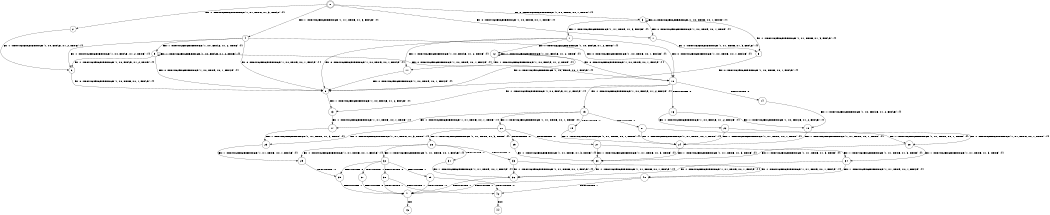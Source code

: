 digraph BCG {
size = "7, 10.5";
center = TRUE;
node [shape = circle];
0 [peripheries = 2];
0 -> 1 [label = "EX !0 !ATOMIC_EXCH_BRANCH (1, +0, TRUE, +0, 1, TRUE) !{}"];
0 -> 2 [label = "EX !1 !ATOMIC_EXCH_BRANCH (1, +1, TRUE, +1, 3, FALSE) !{}"];
0 -> 3 [label = "EX !0 !ATOMIC_EXCH_BRANCH (1, +0, TRUE, +0, 1, TRUE) !{}"];
0 -> 4 [label = "EX !1 !ATOMIC_EXCH_BRANCH (1, +1, TRUE, +1, 3, FALSE) !{}"];
1 -> 5 [label = "EX !1 !ATOMIC_EXCH_BRANCH (1, +1, TRUE, +1, 3, FALSE) !{}"];
2 -> 6 [label = "EX !1 !ATOMIC_EXCH_BRANCH (1, +0, FALSE, +1, 2, TRUE) !{}"];
3 -> 1 [label = "EX !0 !ATOMIC_EXCH_BRANCH (1, +0, TRUE, +0, 1, TRUE) !{}"];
3 -> 5 [label = "EX !1 !ATOMIC_EXCH_BRANCH (1, +1, TRUE, +1, 3, FALSE) !{}"];
3 -> 3 [label = "EX !0 !ATOMIC_EXCH_BRANCH (1, +0, TRUE, +0, 1, TRUE) !{}"];
3 -> 7 [label = "EX !1 !ATOMIC_EXCH_BRANCH (1, +1, TRUE, +1, 3, FALSE) !{}"];
4 -> 6 [label = "EX !1 !ATOMIC_EXCH_BRANCH (1, +0, FALSE, +1, 2, TRUE) !{}"];
4 -> 8 [label = "EX !0 !ATOMIC_EXCH_BRANCH (1, +0, TRUE, +0, 1, FALSE) !{}"];
4 -> 9 [label = "EX !1 !ATOMIC_EXCH_BRANCH (1, +0, FALSE, +1, 2, TRUE) !{}"];
4 -> 10 [label = "EX !0 !ATOMIC_EXCH_BRANCH (1, +0, TRUE, +0, 1, FALSE) !{}"];
5 -> 8 [label = "EX !0 !ATOMIC_EXCH_BRANCH (1, +0, TRUE, +0, 1, FALSE) !{}"];
6 -> 8 [label = "EX !0 !ATOMIC_EXCH_BRANCH (1, +0, TRUE, +0, 1, FALSE) !{}"];
7 -> 8 [label = "EX !0 !ATOMIC_EXCH_BRANCH (1, +0, TRUE, +0, 1, FALSE) !{}"];
7 -> 11 [label = "EX !1 !ATOMIC_EXCH_BRANCH (1, +0, FALSE, +1, 2, TRUE) !{}"];
7 -> 10 [label = "EX !0 !ATOMIC_EXCH_BRANCH (1, +0, TRUE, +0, 1, FALSE) !{}"];
7 -> 12 [label = "EX !1 !ATOMIC_EXCH_BRANCH (1, +0, FALSE, +1, 2, TRUE) !{}"];
8 -> 13 [label = "EX !1 !ATOMIC_EXCH_BRANCH (1, +0, FALSE, +1, 2, FALSE) !{}"];
9 -> 6 [label = "EX !1 !ATOMIC_EXCH_BRANCH (1, +0, FALSE, +1, 2, TRUE) !{}"];
9 -> 8 [label = "EX !0 !ATOMIC_EXCH_BRANCH (1, +0, TRUE, +0, 1, FALSE) !{}"];
9 -> 9 [label = "EX !1 !ATOMIC_EXCH_BRANCH (1, +0, FALSE, +1, 2, TRUE) !{}"];
9 -> 10 [label = "EX !0 !ATOMIC_EXCH_BRANCH (1, +0, TRUE, +0, 1, FALSE) !{}"];
10 -> 13 [label = "EX !1 !ATOMIC_EXCH_BRANCH (1, +0, FALSE, +1, 2, FALSE) !{}"];
10 -> 14 [label = "TERMINATE !0"];
10 -> 15 [label = "EX !1 !ATOMIC_EXCH_BRANCH (1, +0, FALSE, +1, 2, FALSE) !{}"];
10 -> 16 [label = "TERMINATE !0"];
11 -> 8 [label = "EX !0 !ATOMIC_EXCH_BRANCH (1, +0, TRUE, +0, 1, FALSE) !{}"];
12 -> 8 [label = "EX !0 !ATOMIC_EXCH_BRANCH (1, +0, TRUE, +0, 1, FALSE) !{}"];
12 -> 11 [label = "EX !1 !ATOMIC_EXCH_BRANCH (1, +0, FALSE, +1, 2, TRUE) !{}"];
12 -> 10 [label = "EX !0 !ATOMIC_EXCH_BRANCH (1, +0, TRUE, +0, 1, FALSE) !{}"];
12 -> 12 [label = "EX !1 !ATOMIC_EXCH_BRANCH (1, +0, FALSE, +1, 2, TRUE) !{}"];
13 -> 17 [label = "EX !1 !ATOMIC_EXCH_BRANCH (1, +1, TRUE, +0, 1, TRUE) !{}"];
14 -> 18 [label = "EX !1 !ATOMIC_EXCH_BRANCH (1, +0, FALSE, +1, 2, FALSE) !{}"];
15 -> 17 [label = "EX !1 !ATOMIC_EXCH_BRANCH (1, +1, TRUE, +0, 1, TRUE) !{}"];
15 -> 19 [label = "TERMINATE !0"];
15 -> 20 [label = "EX !1 !ATOMIC_EXCH_BRANCH (1, +1, TRUE, +0, 1, TRUE) !{}"];
15 -> 21 [label = "TERMINATE !0"];
16 -> 18 [label = "EX !1 !ATOMIC_EXCH_BRANCH (1, +0, FALSE, +1, 2, FALSE) !{}"];
16 -> 22 [label = "EX !1 !ATOMIC_EXCH_BRANCH (1, +0, FALSE, +1, 2, FALSE) !{}"];
17 -> 23 [label = "EX !1 !ATOMIC_EXCH_BRANCH (1, +1, TRUE, +1, 3, TRUE) !{}"];
18 -> 24 [label = "EX !1 !ATOMIC_EXCH_BRANCH (1, +1, TRUE, +0, 1, TRUE) !{}"];
19 -> 24 [label = "EX !1 !ATOMIC_EXCH_BRANCH (1, +1, TRUE, +0, 1, TRUE) !{}"];
20 -> 23 [label = "EX !1 !ATOMIC_EXCH_BRANCH (1, +1, TRUE, +1, 3, TRUE) !{}"];
20 -> 25 [label = "TERMINATE !0"];
20 -> 26 [label = "EX !1 !ATOMIC_EXCH_BRANCH (1, +1, TRUE, +1, 3, TRUE) !{}"];
20 -> 27 [label = "TERMINATE !0"];
21 -> 24 [label = "EX !1 !ATOMIC_EXCH_BRANCH (1, +1, TRUE, +0, 1, TRUE) !{}"];
21 -> 28 [label = "EX !1 !ATOMIC_EXCH_BRANCH (1, +1, TRUE, +0, 1, TRUE) !{}"];
22 -> 24 [label = "EX !1 !ATOMIC_EXCH_BRANCH (1, +1, TRUE, +0, 1, TRUE) !{}"];
22 -> 28 [label = "EX !1 !ATOMIC_EXCH_BRANCH (1, +1, TRUE, +0, 1, TRUE) !{}"];
23 -> 29 [label = "EX !1 !ATOMIC_EXCH_BRANCH (1, +1, TRUE, +0, 1, FALSE) !{}"];
24 -> 30 [label = "EX !1 !ATOMIC_EXCH_BRANCH (1, +1, TRUE, +1, 3, TRUE) !{}"];
25 -> 30 [label = "EX !1 !ATOMIC_EXCH_BRANCH (1, +1, TRUE, +1, 3, TRUE) !{}"];
26 -> 29 [label = "EX !1 !ATOMIC_EXCH_BRANCH (1, +1, TRUE, +0, 1, FALSE) !{}"];
26 -> 31 [label = "TERMINATE !0"];
26 -> 32 [label = "EX !1 !ATOMIC_EXCH_BRANCH (1, +1, TRUE, +0, 1, FALSE) !{}"];
26 -> 33 [label = "TERMINATE !0"];
27 -> 30 [label = "EX !1 !ATOMIC_EXCH_BRANCH (1, +1, TRUE, +1, 3, TRUE) !{}"];
27 -> 34 [label = "EX !1 !ATOMIC_EXCH_BRANCH (1, +1, TRUE, +1, 3, TRUE) !{}"];
28 -> 30 [label = "EX !1 !ATOMIC_EXCH_BRANCH (1, +1, TRUE, +1, 3, TRUE) !{}"];
28 -> 34 [label = "EX !1 !ATOMIC_EXCH_BRANCH (1, +1, TRUE, +1, 3, TRUE) !{}"];
29 -> 35 [label = "TERMINATE !0"];
30 -> 36 [label = "EX !1 !ATOMIC_EXCH_BRANCH (1, +1, TRUE, +0, 1, FALSE) !{}"];
31 -> 36 [label = "EX !1 !ATOMIC_EXCH_BRANCH (1, +1, TRUE, +0, 1, FALSE) !{}"];
32 -> 35 [label = "TERMINATE !0"];
32 -> 37 [label = "TERMINATE !1"];
32 -> 38 [label = "TERMINATE !0"];
32 -> 39 [label = "TERMINATE !1"];
33 -> 36 [label = "EX !1 !ATOMIC_EXCH_BRANCH (1, +1, TRUE, +0, 1, FALSE) !{}"];
33 -> 40 [label = "EX !1 !ATOMIC_EXCH_BRANCH (1, +1, TRUE, +0, 1, FALSE) !{}"];
34 -> 36 [label = "EX !1 !ATOMIC_EXCH_BRANCH (1, +1, TRUE, +0, 1, FALSE) !{}"];
34 -> 40 [label = "EX !1 !ATOMIC_EXCH_BRANCH (1, +1, TRUE, +0, 1, FALSE) !{}"];
35 -> 41 [label = "TERMINATE !1"];
36 -> 41 [label = "TERMINATE !1"];
37 -> 41 [label = "TERMINATE !0"];
38 -> 41 [label = "TERMINATE !1"];
38 -> 42 [label = "TERMINATE !1"];
39 -> 41 [label = "TERMINATE !0"];
39 -> 42 [label = "TERMINATE !0"];
40 -> 41 [label = "TERMINATE !1"];
40 -> 42 [label = "TERMINATE !1"];
41 -> 43 [label = "exit"];
42 -> 44 [label = "exit"];
}
